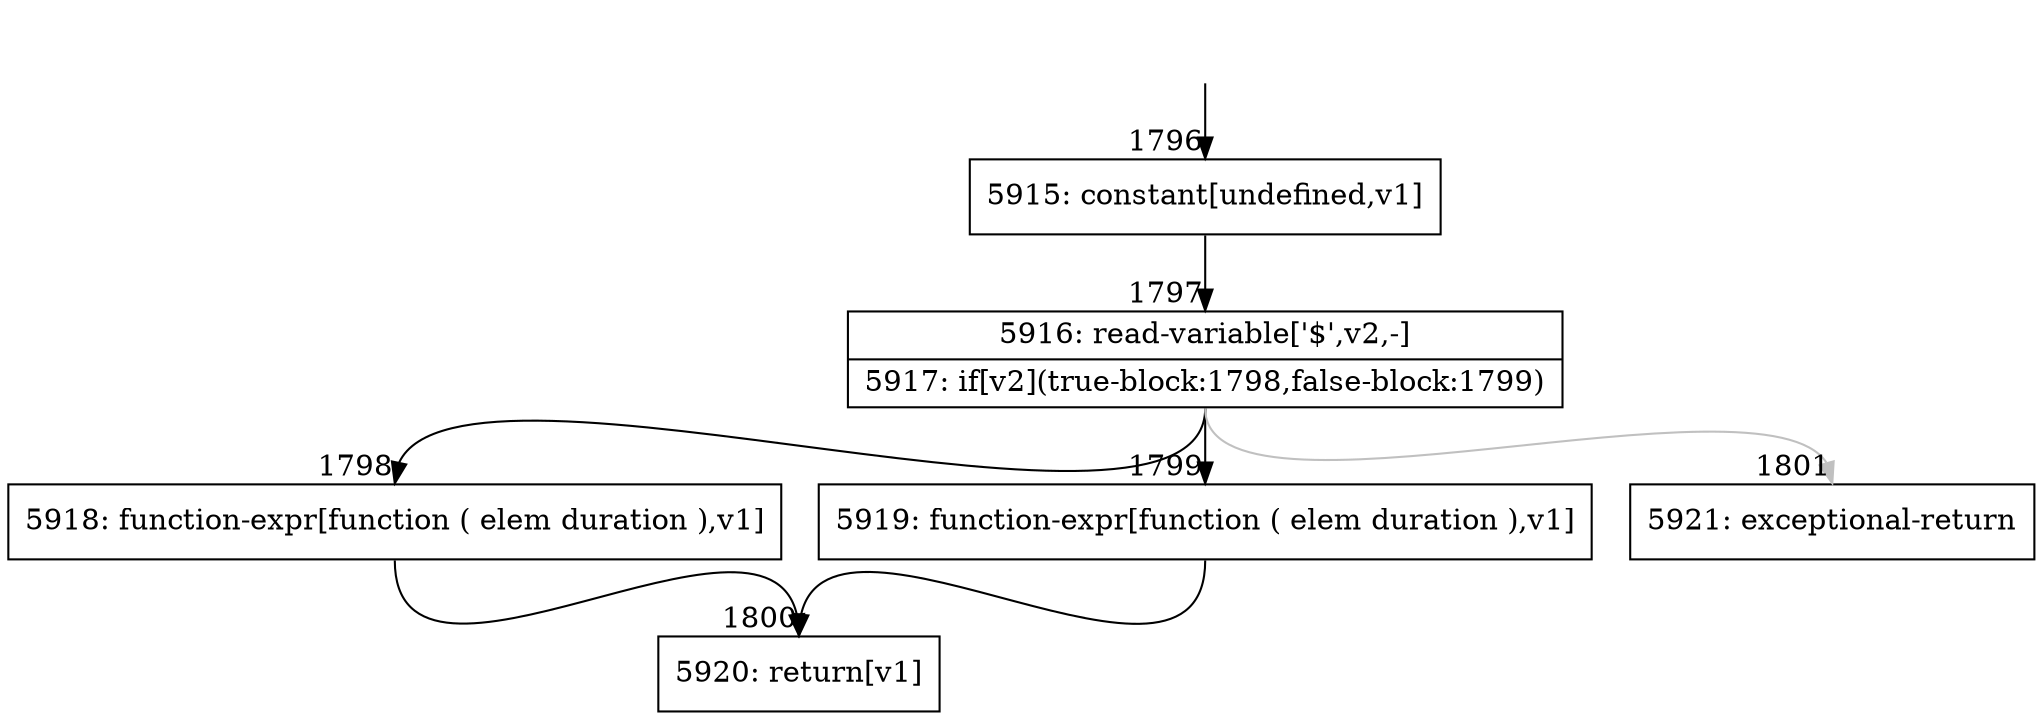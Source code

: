 digraph {
rankdir="TD"
BB_entry149[shape=none,label=""];
BB_entry149 -> BB1796 [tailport=s, headport=n, headlabel="    1796"]
BB1796 [shape=record label="{5915: constant[undefined,v1]}" ] 
BB1796 -> BB1797 [tailport=s, headport=n, headlabel="      1797"]
BB1797 [shape=record label="{5916: read-variable['$',v2,-]|5917: if[v2](true-block:1798,false-block:1799)}" ] 
BB1797 -> BB1798 [tailport=s, headport=n, headlabel="      1798"]
BB1797 -> BB1799 [tailport=s, headport=n, headlabel="      1799"]
BB1797 -> BB1801 [tailport=s, headport=n, color=gray, headlabel="      1801"]
BB1798 [shape=record label="{5918: function-expr[function ( elem duration ),v1]}" ] 
BB1798 -> BB1800 [tailport=s, headport=n, headlabel="      1800"]
BB1799 [shape=record label="{5919: function-expr[function ( elem duration ),v1]}" ] 
BB1799 -> BB1800 [tailport=s, headport=n]
BB1800 [shape=record label="{5920: return[v1]}" ] 
BB1801 [shape=record label="{5921: exceptional-return}" ] 
//#$~ 1593
}
